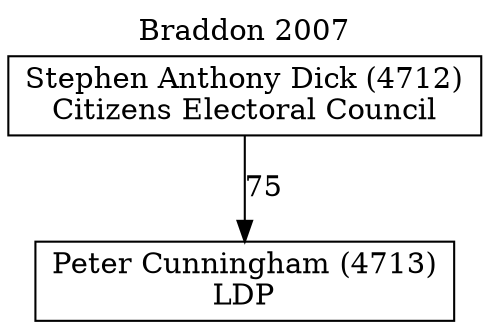 // House preference flow
digraph "Peter Cunningham (4713)_Braddon_2007" {
	graph [label="Braddon 2007" labelloc=t mclimit=10]
	node [shape=box]
	"Peter Cunningham (4713)" [label="Peter Cunningham (4713)
LDP"]
	"Stephen Anthony Dick (4712)" [label="Stephen Anthony Dick (4712)
Citizens Electoral Council"]
	"Stephen Anthony Dick (4712)" -> "Peter Cunningham (4713)" [label=75]
}
